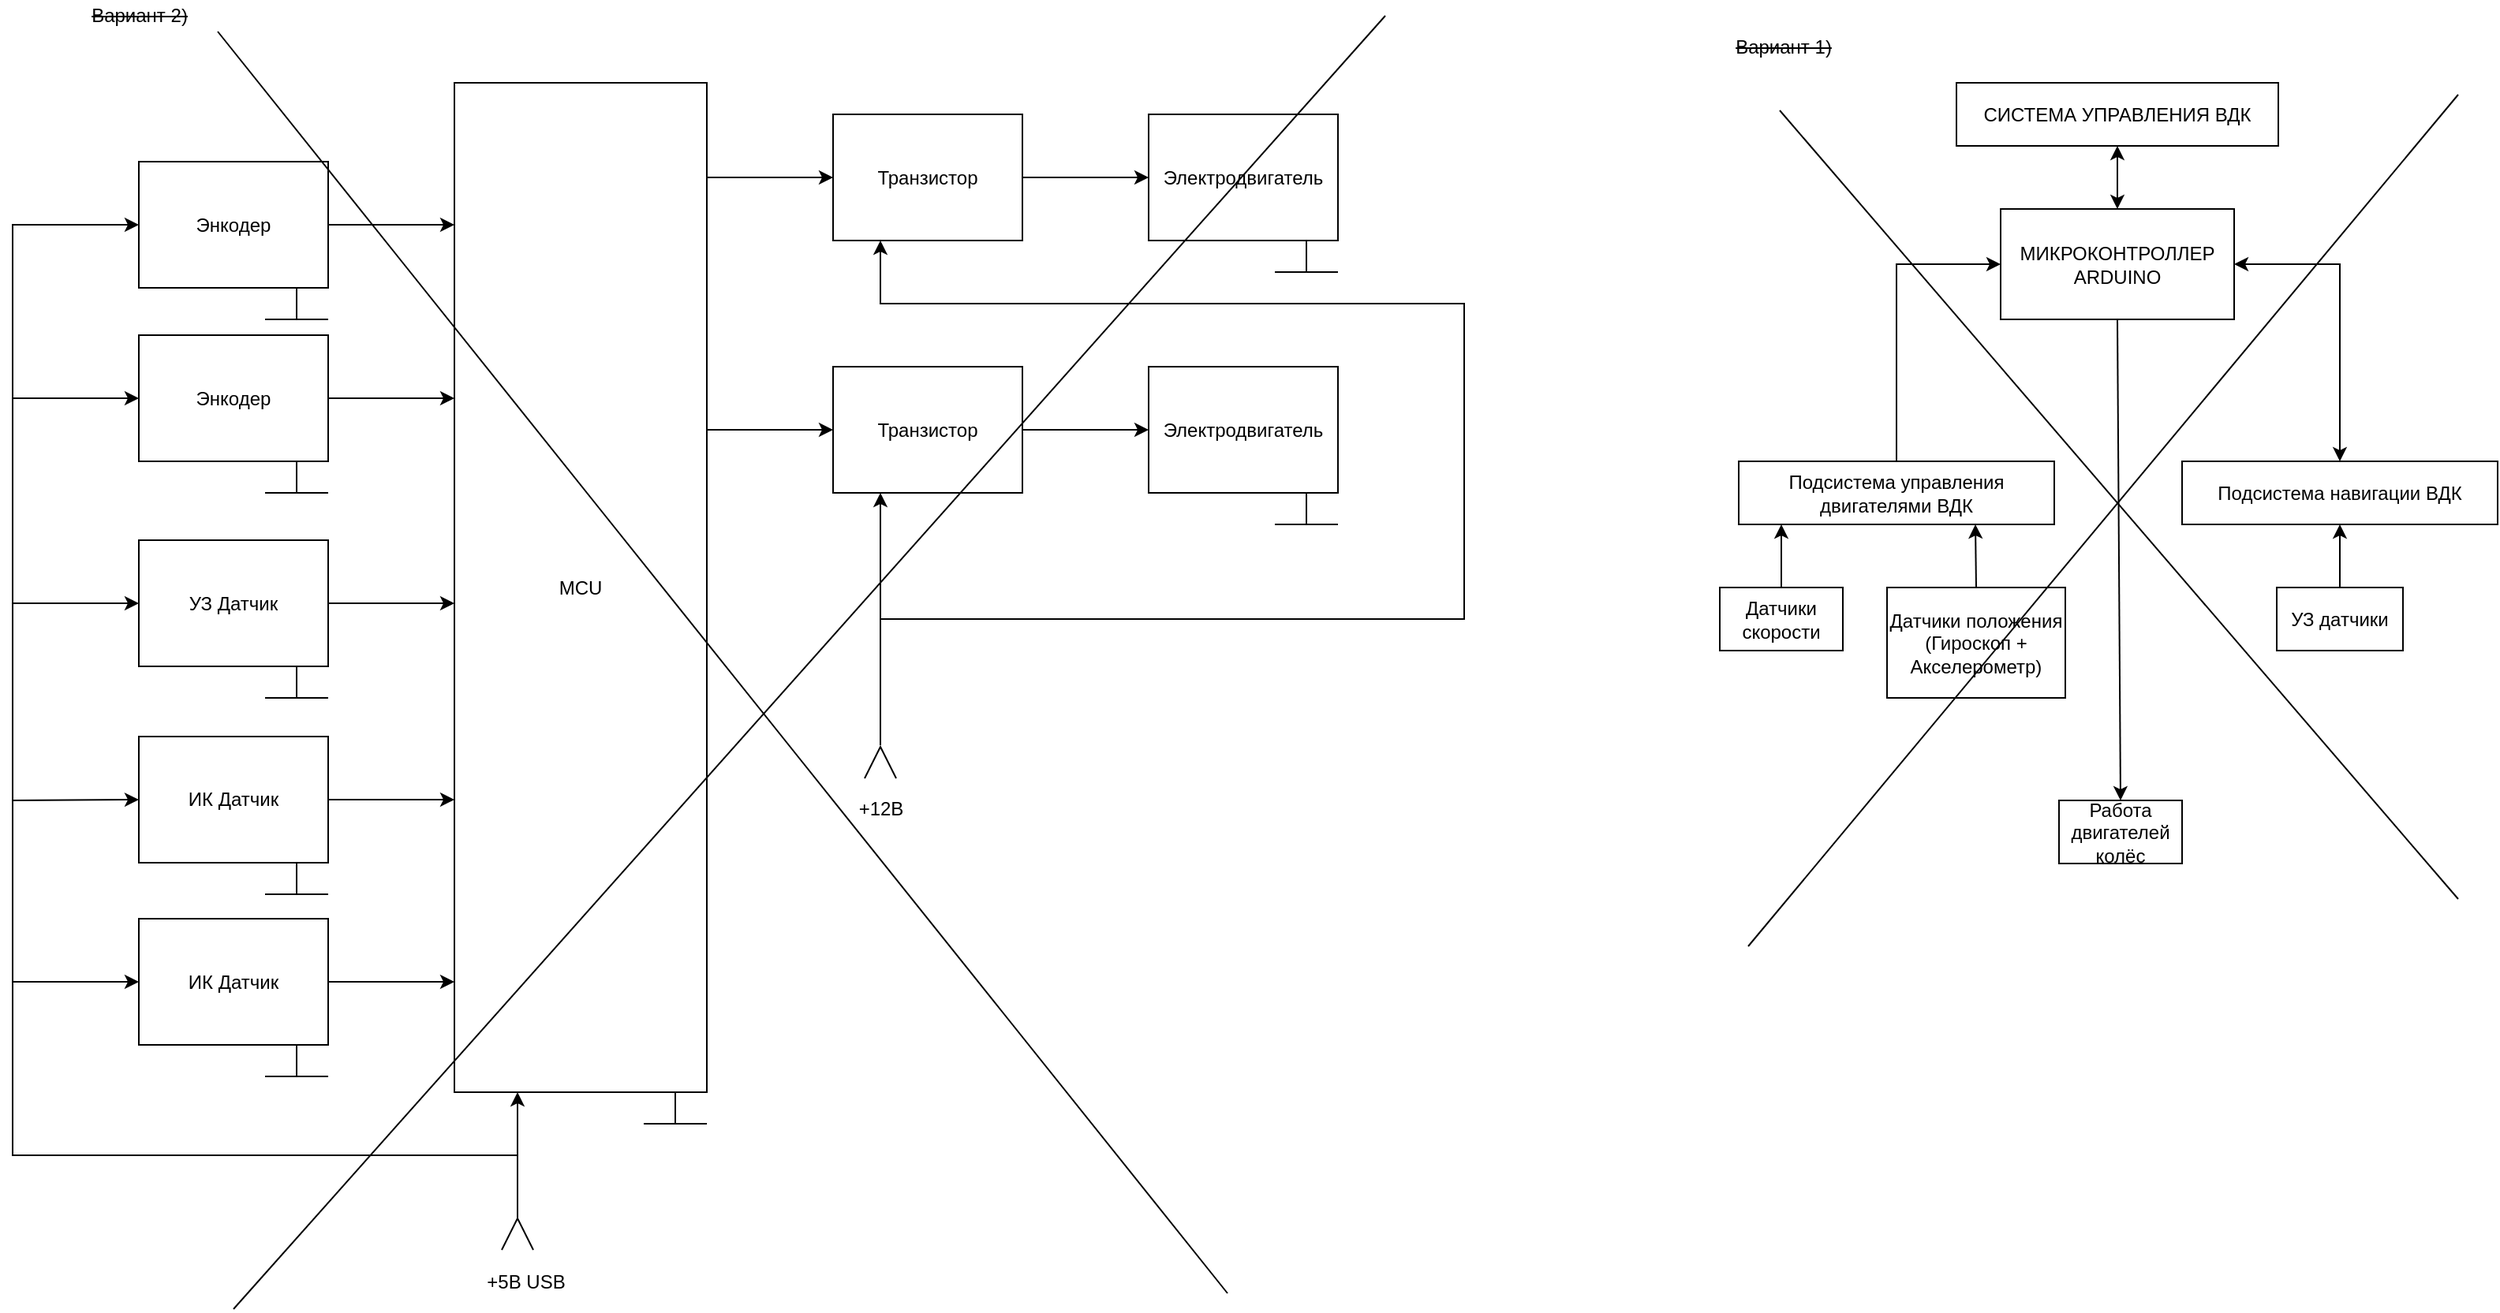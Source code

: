 <mxfile version="20.0.1" type="github">
  <diagram id="D8zhSoLtu7u4hoiCTkUd" name="Page-1">
    <mxGraphModel dx="1663" dy="1425" grid="1" gridSize="10" guides="1" tooltips="1" connect="1" arrows="1" fold="1" page="1" pageScale="1" pageWidth="827" pageHeight="1169" math="0" shadow="0">
      <root>
        <mxCell id="0" />
        <mxCell id="1" parent="0" />
        <mxCell id="26e6xKPbAUIn50-ESNX--1" value="СИСТЕМА УПРАВЛЕНИЯ ВДК" style="rounded=0;whiteSpace=wrap;html=1;" vertex="1" parent="1">
          <mxGeometry x="432" y="72.5" width="204" height="40" as="geometry" />
        </mxCell>
        <mxCell id="26e6xKPbAUIn50-ESNX--2" value="Подсистема управления двигателями ВДК" style="rounded=0;whiteSpace=wrap;html=1;" vertex="1" parent="1">
          <mxGeometry x="294" y="312.5" width="200" height="40" as="geometry" />
        </mxCell>
        <mxCell id="26e6xKPbAUIn50-ESNX--3" value="Подсистема навигации ВДК" style="rounded=0;whiteSpace=wrap;html=1;" vertex="1" parent="1">
          <mxGeometry x="575" y="312.5" width="200" height="40" as="geometry" />
        </mxCell>
        <mxCell id="26e6xKPbAUIn50-ESNX--4" value="Датчики скорости" style="rounded=0;whiteSpace=wrap;html=1;" vertex="1" parent="1">
          <mxGeometry x="282" y="392.5" width="78" height="40" as="geometry" />
        </mxCell>
        <mxCell id="26e6xKPbAUIn50-ESNX--5" value="" style="endArrow=classic;html=1;rounded=0;entryX=0.25;entryY=1;entryDx=0;entryDy=0;exitX=0.5;exitY=0;exitDx=0;exitDy=0;" edge="1" parent="1" source="26e6xKPbAUIn50-ESNX--4">
          <mxGeometry width="50" height="50" relative="1" as="geometry">
            <mxPoint x="299" y="445.5" as="sourcePoint" />
            <mxPoint x="321.0" y="352.5" as="targetPoint" />
          </mxGeometry>
        </mxCell>
        <mxCell id="26e6xKPbAUIn50-ESNX--6" value="Датчики положения (Гироскоп + Акселерометр)" style="rounded=0;whiteSpace=wrap;html=1;" vertex="1" parent="1">
          <mxGeometry x="388" y="392.5" width="113" height="70" as="geometry" />
        </mxCell>
        <mxCell id="26e6xKPbAUIn50-ESNX--7" value="" style="endArrow=classic;html=1;rounded=0;exitX=0.5;exitY=0;exitDx=0;exitDy=0;entryX=0.75;entryY=1;entryDx=0;entryDy=0;" edge="1" parent="1" source="26e6xKPbAUIn50-ESNX--6" target="26e6xKPbAUIn50-ESNX--2">
          <mxGeometry width="50" height="50" relative="1" as="geometry">
            <mxPoint x="793" y="403.5" as="sourcePoint" />
            <mxPoint x="404" y="382.5" as="targetPoint" />
            <Array as="points" />
          </mxGeometry>
        </mxCell>
        <mxCell id="26e6xKPbAUIn50-ESNX--8" value="Работа двигателей колёс" style="rounded=0;whiteSpace=wrap;html=1;" vertex="1" parent="1">
          <mxGeometry x="497" y="527.5" width="78" height="40" as="geometry" />
        </mxCell>
        <mxCell id="26e6xKPbAUIn50-ESNX--9" value="УЗ датчики" style="rounded=0;whiteSpace=wrap;html=1;" vertex="1" parent="1">
          <mxGeometry x="635" y="392.5" width="80" height="40" as="geometry" />
        </mxCell>
        <mxCell id="26e6xKPbAUIn50-ESNX--10" value="" style="endArrow=classic;html=1;rounded=0;exitX=0.5;exitY=0;exitDx=0;exitDy=0;entryX=0.75;entryY=1;entryDx=0;entryDy=0;" edge="1" parent="1" source="26e6xKPbAUIn50-ESNX--9">
          <mxGeometry width="50" height="50" relative="1" as="geometry">
            <mxPoint x="743" y="405.5" as="sourcePoint" />
            <mxPoint x="675" y="352.5" as="targetPoint" />
          </mxGeometry>
        </mxCell>
        <mxCell id="26e6xKPbAUIn50-ESNX--11" value="МИКРОКОНТРОЛЛЕР ARDUINO" style="rounded=0;whiteSpace=wrap;html=1;" vertex="1" parent="1">
          <mxGeometry x="460" y="152.5" width="148" height="70" as="geometry" />
        </mxCell>
        <mxCell id="26e6xKPbAUIn50-ESNX--12" value="" style="endArrow=classic;html=1;rounded=0;exitX=0.5;exitY=0;exitDx=0;exitDy=0;entryX=0;entryY=0.5;entryDx=0;entryDy=0;" edge="1" parent="1" source="26e6xKPbAUIn50-ESNX--2" target="26e6xKPbAUIn50-ESNX--11">
          <mxGeometry width="50" height="50" relative="1" as="geometry">
            <mxPoint x="392" y="312.5" as="sourcePoint" />
            <mxPoint x="442" y="262.5" as="targetPoint" />
            <Array as="points">
              <mxPoint x="394" y="187.5" />
            </Array>
          </mxGeometry>
        </mxCell>
        <mxCell id="26e6xKPbAUIn50-ESNX--13" value="" style="endArrow=classic;startArrow=classic;html=1;rounded=0;entryX=1;entryY=0.5;entryDx=0;entryDy=0;exitX=0.5;exitY=0;exitDx=0;exitDy=0;" edge="1" parent="1" source="26e6xKPbAUIn50-ESNX--3" target="26e6xKPbAUIn50-ESNX--11">
          <mxGeometry width="50" height="50" relative="1" as="geometry">
            <mxPoint x="592" y="342.5" as="sourcePoint" />
            <mxPoint x="642" y="292.5" as="targetPoint" />
            <Array as="points">
              <mxPoint x="675" y="187.5" />
            </Array>
          </mxGeometry>
        </mxCell>
        <mxCell id="26e6xKPbAUIn50-ESNX--14" value="" style="endArrow=classic;startArrow=classic;html=1;rounded=0;entryX=0.5;entryY=1;entryDx=0;entryDy=0;" edge="1" parent="1" source="26e6xKPbAUIn50-ESNX--11" target="26e6xKPbAUIn50-ESNX--1">
          <mxGeometry width="50" height="50" relative="1" as="geometry">
            <mxPoint x="592" y="342.5" as="sourcePoint" />
            <mxPoint x="642" y="292.5" as="targetPoint" />
          </mxGeometry>
        </mxCell>
        <mxCell id="26e6xKPbAUIn50-ESNX--15" value="" style="endArrow=classic;html=1;rounded=0;exitX=0.5;exitY=1;exitDx=0;exitDy=0;entryX=0.5;entryY=0;entryDx=0;entryDy=0;" edge="1" parent="1" source="26e6xKPbAUIn50-ESNX--11" target="26e6xKPbAUIn50-ESNX--8">
          <mxGeometry width="50" height="50" relative="1" as="geometry">
            <mxPoint x="592" y="342.5" as="sourcePoint" />
            <mxPoint x="642" y="292.5" as="targetPoint" />
          </mxGeometry>
        </mxCell>
        <mxCell id="26e6xKPbAUIn50-ESNX--16" value="MCU" style="rounded=0;whiteSpace=wrap;html=1;" vertex="1" parent="1">
          <mxGeometry x="-520" y="72.5" width="160" height="640" as="geometry" />
        </mxCell>
        <mxCell id="26e6xKPbAUIn50-ESNX--17" value="Энкодер" style="rounded=0;whiteSpace=wrap;html=1;" vertex="1" parent="1">
          <mxGeometry x="-720" y="232.5" width="120" height="80" as="geometry" />
        </mxCell>
        <mxCell id="26e6xKPbAUIn50-ESNX--18" value="УЗ Датчик" style="rounded=0;whiteSpace=wrap;html=1;" vertex="1" parent="1">
          <mxGeometry x="-720" y="362.5" width="120" height="80" as="geometry" />
        </mxCell>
        <mxCell id="26e6xKPbAUIn50-ESNX--19" value="" style="endArrow=classic;html=1;rounded=0;exitX=1;exitY=0.5;exitDx=0;exitDy=0;" edge="1" parent="1" source="26e6xKPbAUIn50-ESNX--17">
          <mxGeometry width="50" height="50" relative="1" as="geometry">
            <mxPoint x="-590" y="292.5" as="sourcePoint" />
            <mxPoint x="-520" y="272.5" as="targetPoint" />
          </mxGeometry>
        </mxCell>
        <mxCell id="26e6xKPbAUIn50-ESNX--20" value="" style="endArrow=classic;html=1;rounded=0;exitX=1;exitY=0.5;exitDx=0;exitDy=0;" edge="1" parent="1" source="26e6xKPbAUIn50-ESNX--18">
          <mxGeometry width="50" height="50" relative="1" as="geometry">
            <mxPoint x="-600" y="401.5" as="sourcePoint" />
            <mxPoint x="-520" y="402.5" as="targetPoint" />
          </mxGeometry>
        </mxCell>
        <mxCell id="26e6xKPbAUIn50-ESNX--21" value="Транзистор" style="rounded=0;whiteSpace=wrap;html=1;" vertex="1" parent="1">
          <mxGeometry x="-280" y="252.5" width="120" height="80" as="geometry" />
        </mxCell>
        <mxCell id="26e6xKPbAUIn50-ESNX--22" value="" style="endArrow=classic;html=1;rounded=0;entryX=0;entryY=0.5;entryDx=0;entryDy=0;exitX=1;exitY=0.5;exitDx=0;exitDy=0;" edge="1" parent="1" target="26e6xKPbAUIn50-ESNX--21">
          <mxGeometry width="50" height="50" relative="1" as="geometry">
            <mxPoint x="-360" y="292.5" as="sourcePoint" />
            <mxPoint x="-280" y="292" as="targetPoint" />
          </mxGeometry>
        </mxCell>
        <mxCell id="26e6xKPbAUIn50-ESNX--23" value="Электродвигатель" style="rounded=0;whiteSpace=wrap;html=1;" vertex="1" parent="1">
          <mxGeometry x="-80" y="252.5" width="120" height="80" as="geometry" />
        </mxCell>
        <mxCell id="26e6xKPbAUIn50-ESNX--24" value="" style="endArrow=classic;html=1;rounded=0;entryX=0;entryY=0.5;entryDx=0;entryDy=0;exitX=1;exitY=0.5;exitDx=0;exitDy=0;" edge="1" parent="1" source="26e6xKPbAUIn50-ESNX--21" target="26e6xKPbAUIn50-ESNX--23">
          <mxGeometry width="50" height="50" relative="1" as="geometry">
            <mxPoint x="-170" y="262.5" as="sourcePoint" />
            <mxPoint x="-80" y="292" as="targetPoint" />
          </mxGeometry>
        </mxCell>
        <mxCell id="26e6xKPbAUIn50-ESNX--25" value="" style="endArrow=none;html=1;rounded=0;entryX=0.25;entryY=1;entryDx=0;entryDy=0;" edge="1" parent="1">
          <mxGeometry width="50" height="50" relative="1" as="geometry">
            <mxPoint x="-600" y="462.5" as="sourcePoint" />
            <mxPoint x="-620" y="442.5" as="targetPoint" />
            <Array as="points">
              <mxPoint x="-640" y="462.5" />
              <mxPoint x="-620" y="462.5" />
            </Array>
          </mxGeometry>
        </mxCell>
        <mxCell id="26e6xKPbAUIn50-ESNX--26" value="" style="endArrow=none;html=1;rounded=0;entryX=0.25;entryY=1;entryDx=0;entryDy=0;" edge="1" parent="1">
          <mxGeometry width="50" height="50" relative="1" as="geometry">
            <mxPoint x="-600" y="332.5" as="sourcePoint" />
            <mxPoint x="-620" y="312.5" as="targetPoint" />
            <Array as="points">
              <mxPoint x="-640" y="332.5" />
              <mxPoint x="-620" y="332.5" />
            </Array>
          </mxGeometry>
        </mxCell>
        <mxCell id="26e6xKPbAUIn50-ESNX--27" value="" style="endArrow=none;html=1;rounded=0;entryX=0.25;entryY=1;entryDx=0;entryDy=0;" edge="1" parent="1">
          <mxGeometry width="50" height="50" relative="1" as="geometry">
            <mxPoint x="-360" y="732.5" as="sourcePoint" />
            <mxPoint x="-380" y="712.5" as="targetPoint" />
            <Array as="points">
              <mxPoint x="-400" y="732.5" />
              <mxPoint x="-380" y="732.5" />
            </Array>
          </mxGeometry>
        </mxCell>
        <mxCell id="26e6xKPbAUIn50-ESNX--28" value="" style="endArrow=none;html=1;rounded=0;entryX=0.25;entryY=1;entryDx=0;entryDy=0;" edge="1" parent="1">
          <mxGeometry width="50" height="50" relative="1" as="geometry">
            <mxPoint x="40" y="352.5" as="sourcePoint" />
            <mxPoint x="20" y="332.5" as="targetPoint" />
            <Array as="points">
              <mxPoint y="352.5" />
              <mxPoint x="20" y="352.5" />
            </Array>
          </mxGeometry>
        </mxCell>
        <mxCell id="26e6xKPbAUIn50-ESNX--29" value="" style="endArrow=none;html=1;rounded=0;" edge="1" parent="1">
          <mxGeometry width="50" height="50" relative="1" as="geometry">
            <mxPoint x="-490" y="812.5" as="sourcePoint" />
            <mxPoint x="-470" y="812.5" as="targetPoint" />
            <Array as="points">
              <mxPoint x="-480" y="792.5" />
            </Array>
          </mxGeometry>
        </mxCell>
        <mxCell id="26e6xKPbAUIn50-ESNX--30" value="+5В USB" style="text;html=1;align=center;verticalAlign=middle;resizable=0;points=[];autosize=1;strokeColor=none;fillColor=none;" vertex="1" parent="1">
          <mxGeometry x="-510" y="822.5" width="70" height="20" as="geometry" />
        </mxCell>
        <mxCell id="26e6xKPbAUIn50-ESNX--31" value="+12В" style="text;html=1;align=center;verticalAlign=middle;resizable=0;points=[];autosize=1;strokeColor=none;fillColor=none;" vertex="1" parent="1">
          <mxGeometry x="-270" y="522.5" width="40" height="20" as="geometry" />
        </mxCell>
        <mxCell id="26e6xKPbAUIn50-ESNX--32" value="" style="endArrow=none;html=1;rounded=0;" edge="1" parent="1">
          <mxGeometry width="50" height="50" relative="1" as="geometry">
            <mxPoint x="-260" y="513.5" as="sourcePoint" />
            <mxPoint x="-240" y="513.5" as="targetPoint" />
            <Array as="points">
              <mxPoint x="-250" y="493.5" />
            </Array>
          </mxGeometry>
        </mxCell>
        <mxCell id="26e6xKPbAUIn50-ESNX--33" value="" style="endArrow=classic;html=1;rounded=0;entryX=0.25;entryY=1;entryDx=0;entryDy=0;" edge="1" parent="1" target="26e6xKPbAUIn50-ESNX--21">
          <mxGeometry width="50" height="50" relative="1" as="geometry">
            <mxPoint x="-250" y="492.5" as="sourcePoint" />
            <mxPoint x="-210" y="352.5" as="targetPoint" />
          </mxGeometry>
        </mxCell>
        <mxCell id="26e6xKPbAUIn50-ESNX--34" value="&lt;strike&gt;Вариант 2)&lt;/strike&gt;" style="text;html=1;align=center;verticalAlign=middle;resizable=0;points=[];autosize=1;strokeColor=none;fillColor=none;" vertex="1" parent="1">
          <mxGeometry x="-760" y="20" width="80" height="20" as="geometry" />
        </mxCell>
        <mxCell id="26e6xKPbAUIn50-ESNX--35" value="&lt;strike&gt;Вариант 1)&lt;/strike&gt;" style="text;html=1;align=center;verticalAlign=middle;resizable=0;points=[];autosize=1;strokeColor=none;fillColor=none;" vertex="1" parent="1">
          <mxGeometry x="282" y="40" width="80" height="20" as="geometry" />
        </mxCell>
        <mxCell id="26e6xKPbAUIn50-ESNX--36" value="Транзистор" style="rounded=0;whiteSpace=wrap;html=1;" vertex="1" parent="1">
          <mxGeometry x="-280" y="92.5" width="120" height="80" as="geometry" />
        </mxCell>
        <mxCell id="26e6xKPbAUIn50-ESNX--37" value="" style="endArrow=classic;html=1;rounded=0;entryX=0;entryY=0.5;entryDx=0;entryDy=0;exitX=1;exitY=0.5;exitDx=0;exitDy=0;" edge="1" parent="1" target="26e6xKPbAUIn50-ESNX--36">
          <mxGeometry width="50" height="50" relative="1" as="geometry">
            <mxPoint x="-360" y="132.5" as="sourcePoint" />
            <mxPoint x="-280" y="132" as="targetPoint" />
          </mxGeometry>
        </mxCell>
        <mxCell id="26e6xKPbAUIn50-ESNX--38" value="Электродвигатель" style="rounded=0;whiteSpace=wrap;html=1;" vertex="1" parent="1">
          <mxGeometry x="-80" y="92.5" width="120" height="80" as="geometry" />
        </mxCell>
        <mxCell id="26e6xKPbAUIn50-ESNX--39" value="" style="endArrow=classic;html=1;rounded=0;entryX=0;entryY=0.5;entryDx=0;entryDy=0;exitX=1;exitY=0.5;exitDx=0;exitDy=0;" edge="1" parent="1" source="26e6xKPbAUIn50-ESNX--36" target="26e6xKPbAUIn50-ESNX--38">
          <mxGeometry width="50" height="50" relative="1" as="geometry">
            <mxPoint x="-170" y="102.5" as="sourcePoint" />
            <mxPoint x="-80" y="132" as="targetPoint" />
          </mxGeometry>
        </mxCell>
        <mxCell id="26e6xKPbAUIn50-ESNX--40" value="" style="endArrow=none;html=1;rounded=0;entryX=0.25;entryY=1;entryDx=0;entryDy=0;" edge="1" parent="1">
          <mxGeometry width="50" height="50" relative="1" as="geometry">
            <mxPoint x="40" y="192.5" as="sourcePoint" />
            <mxPoint x="20" y="172.5" as="targetPoint" />
            <Array as="points">
              <mxPoint y="192.5" />
              <mxPoint x="20" y="192.5" />
            </Array>
          </mxGeometry>
        </mxCell>
        <mxCell id="26e6xKPbAUIn50-ESNX--41" value="" style="endArrow=classic;html=1;rounded=0;entryX=0.25;entryY=1;entryDx=0;entryDy=0;" edge="1" parent="1" target="26e6xKPbAUIn50-ESNX--36">
          <mxGeometry width="50" height="50" relative="1" as="geometry">
            <mxPoint x="-250" y="412.5" as="sourcePoint" />
            <mxPoint x="160" y="412.5" as="targetPoint" />
            <Array as="points">
              <mxPoint x="120" y="412.5" />
              <mxPoint x="120" y="212.5" />
              <mxPoint x="-250" y="212.5" />
            </Array>
          </mxGeometry>
        </mxCell>
        <mxCell id="26e6xKPbAUIn50-ESNX--42" value="Энкодер" style="rounded=0;whiteSpace=wrap;html=1;" vertex="1" parent="1">
          <mxGeometry x="-720" y="122.5" width="120" height="80" as="geometry" />
        </mxCell>
        <mxCell id="26e6xKPbAUIn50-ESNX--43" value="" style="endArrow=classic;html=1;rounded=0;exitX=1;exitY=0.5;exitDx=0;exitDy=0;" edge="1" parent="1" source="26e6xKPbAUIn50-ESNX--42">
          <mxGeometry width="50" height="50" relative="1" as="geometry">
            <mxPoint x="-590" y="182.5" as="sourcePoint" />
            <mxPoint x="-520" y="162.5" as="targetPoint" />
          </mxGeometry>
        </mxCell>
        <mxCell id="26e6xKPbAUIn50-ESNX--44" value="" style="endArrow=none;html=1;rounded=0;entryX=0.25;entryY=1;entryDx=0;entryDy=0;" edge="1" parent="1">
          <mxGeometry width="50" height="50" relative="1" as="geometry">
            <mxPoint x="-600" y="222.5" as="sourcePoint" />
            <mxPoint x="-620" y="202.5" as="targetPoint" />
            <Array as="points">
              <mxPoint x="-640" y="222.5" />
              <mxPoint x="-620" y="222.5" />
            </Array>
          </mxGeometry>
        </mxCell>
        <mxCell id="26e6xKPbAUIn50-ESNX--45" value="ИК Датчик" style="rounded=0;whiteSpace=wrap;html=1;" vertex="1" parent="1">
          <mxGeometry x="-720" y="487" width="120" height="80" as="geometry" />
        </mxCell>
        <mxCell id="26e6xKPbAUIn50-ESNX--46" value="" style="endArrow=classic;html=1;rounded=0;exitX=1;exitY=0.5;exitDx=0;exitDy=0;" edge="1" parent="1" source="26e6xKPbAUIn50-ESNX--45">
          <mxGeometry width="50" height="50" relative="1" as="geometry">
            <mxPoint x="-600" y="526" as="sourcePoint" />
            <mxPoint x="-520" y="527" as="targetPoint" />
          </mxGeometry>
        </mxCell>
        <mxCell id="26e6xKPbAUIn50-ESNX--47" value="" style="endArrow=none;html=1;rounded=0;entryX=0.25;entryY=1;entryDx=0;entryDy=0;" edge="1" parent="1">
          <mxGeometry width="50" height="50" relative="1" as="geometry">
            <mxPoint x="-600" y="587" as="sourcePoint" />
            <mxPoint x="-620" y="567" as="targetPoint" />
            <Array as="points">
              <mxPoint x="-640" y="587" />
              <mxPoint x="-620" y="587" />
            </Array>
          </mxGeometry>
        </mxCell>
        <mxCell id="26e6xKPbAUIn50-ESNX--48" value="ИК Датчик" style="rounded=0;whiteSpace=wrap;html=1;" vertex="1" parent="1">
          <mxGeometry x="-720" y="602.5" width="120" height="80" as="geometry" />
        </mxCell>
        <mxCell id="26e6xKPbAUIn50-ESNX--49" value="" style="endArrow=classic;html=1;rounded=0;exitX=1;exitY=0.5;exitDx=0;exitDy=0;" edge="1" parent="1" source="26e6xKPbAUIn50-ESNX--48">
          <mxGeometry width="50" height="50" relative="1" as="geometry">
            <mxPoint x="-600" y="641.5" as="sourcePoint" />
            <mxPoint x="-520" y="642.5" as="targetPoint" />
          </mxGeometry>
        </mxCell>
        <mxCell id="26e6xKPbAUIn50-ESNX--50" value="" style="endArrow=none;html=1;rounded=0;entryX=0.25;entryY=1;entryDx=0;entryDy=0;" edge="1" parent="1">
          <mxGeometry width="50" height="50" relative="1" as="geometry">
            <mxPoint x="-600" y="702.5" as="sourcePoint" />
            <mxPoint x="-620" y="682.5" as="targetPoint" />
            <Array as="points">
              <mxPoint x="-640" y="702.5" />
              <mxPoint x="-620" y="702.5" />
            </Array>
          </mxGeometry>
        </mxCell>
        <mxCell id="26e6xKPbAUIn50-ESNX--51" value="" style="endArrow=classic;html=1;rounded=0;entryX=0.25;entryY=1;entryDx=0;entryDy=0;" edge="1" parent="1" target="26e6xKPbAUIn50-ESNX--16">
          <mxGeometry width="50" height="50" relative="1" as="geometry">
            <mxPoint x="-480" y="792.5" as="sourcePoint" />
            <mxPoint x="-330" y="582.5" as="targetPoint" />
          </mxGeometry>
        </mxCell>
        <mxCell id="26e6xKPbAUIn50-ESNX--52" value="" style="endArrow=classic;html=1;rounded=0;entryX=0;entryY=0.5;entryDx=0;entryDy=0;" edge="1" parent="1" target="26e6xKPbAUIn50-ESNX--42">
          <mxGeometry width="50" height="50" relative="1" as="geometry">
            <mxPoint x="-480" y="752.5" as="sourcePoint" />
            <mxPoint x="-810" y="722.5" as="targetPoint" />
            <Array as="points">
              <mxPoint x="-800" y="752.5" />
              <mxPoint x="-800" y="162.5" />
            </Array>
          </mxGeometry>
        </mxCell>
        <mxCell id="26e6xKPbAUIn50-ESNX--53" value="" style="endArrow=classic;html=1;rounded=0;entryX=0;entryY=0.5;entryDx=0;entryDy=0;" edge="1" parent="1" target="26e6xKPbAUIn50-ESNX--17">
          <mxGeometry width="50" height="50" relative="1" as="geometry">
            <mxPoint x="-800" y="272.5" as="sourcePoint" />
            <mxPoint x="-330" y="502.5" as="targetPoint" />
          </mxGeometry>
        </mxCell>
        <mxCell id="26e6xKPbAUIn50-ESNX--54" value="" style="endArrow=classic;html=1;rounded=0;entryX=0;entryY=0.5;entryDx=0;entryDy=0;" edge="1" parent="1" target="26e6xKPbAUIn50-ESNX--18">
          <mxGeometry width="50" height="50" relative="1" as="geometry">
            <mxPoint x="-800" y="402.5" as="sourcePoint" />
            <mxPoint x="-330" y="462.5" as="targetPoint" />
          </mxGeometry>
        </mxCell>
        <mxCell id="26e6xKPbAUIn50-ESNX--55" value="" style="endArrow=classic;html=1;rounded=0;entryX=0;entryY=0.5;entryDx=0;entryDy=0;" edge="1" parent="1" target="26e6xKPbAUIn50-ESNX--48">
          <mxGeometry width="50" height="50" relative="1" as="geometry">
            <mxPoint x="-800" y="642.5" as="sourcePoint" />
            <mxPoint x="-330" y="392.5" as="targetPoint" />
          </mxGeometry>
        </mxCell>
        <mxCell id="26e6xKPbAUIn50-ESNX--56" value="" style="endArrow=classic;html=1;rounded=0;entryX=0;entryY=0.5;entryDx=0;entryDy=0;" edge="1" parent="1" target="26e6xKPbAUIn50-ESNX--45">
          <mxGeometry width="50" height="50" relative="1" as="geometry">
            <mxPoint x="-800" y="527.5" as="sourcePoint" />
            <mxPoint x="-330" y="392.5" as="targetPoint" />
          </mxGeometry>
        </mxCell>
        <mxCell id="26e6xKPbAUIn50-ESNX--57" value="" style="endArrow=none;html=1;rounded=0;" edge="1" parent="1">
          <mxGeometry width="50" height="50" relative="1" as="geometry">
            <mxPoint x="750" y="590" as="sourcePoint" />
            <mxPoint x="320" y="90" as="targetPoint" />
          </mxGeometry>
        </mxCell>
        <mxCell id="26e6xKPbAUIn50-ESNX--58" value="" style="endArrow=none;html=1;rounded=0;" edge="1" parent="1">
          <mxGeometry width="50" height="50" relative="1" as="geometry">
            <mxPoint x="300" y="620" as="sourcePoint" />
            <mxPoint x="750" y="80" as="targetPoint" />
          </mxGeometry>
        </mxCell>
        <mxCell id="26e6xKPbAUIn50-ESNX--59" value="" style="endArrow=none;html=1;rounded=0;" edge="1" parent="1">
          <mxGeometry width="50" height="50" relative="1" as="geometry">
            <mxPoint x="-670" y="40" as="sourcePoint" />
            <mxPoint x="-30" y="840" as="targetPoint" />
          </mxGeometry>
        </mxCell>
        <mxCell id="26e6xKPbAUIn50-ESNX--60" value="" style="endArrow=none;html=1;rounded=0;" edge="1" parent="1">
          <mxGeometry width="50" height="50" relative="1" as="geometry">
            <mxPoint x="-660" y="850" as="sourcePoint" />
            <mxPoint x="70" y="30" as="targetPoint" />
          </mxGeometry>
        </mxCell>
      </root>
    </mxGraphModel>
  </diagram>
</mxfile>
